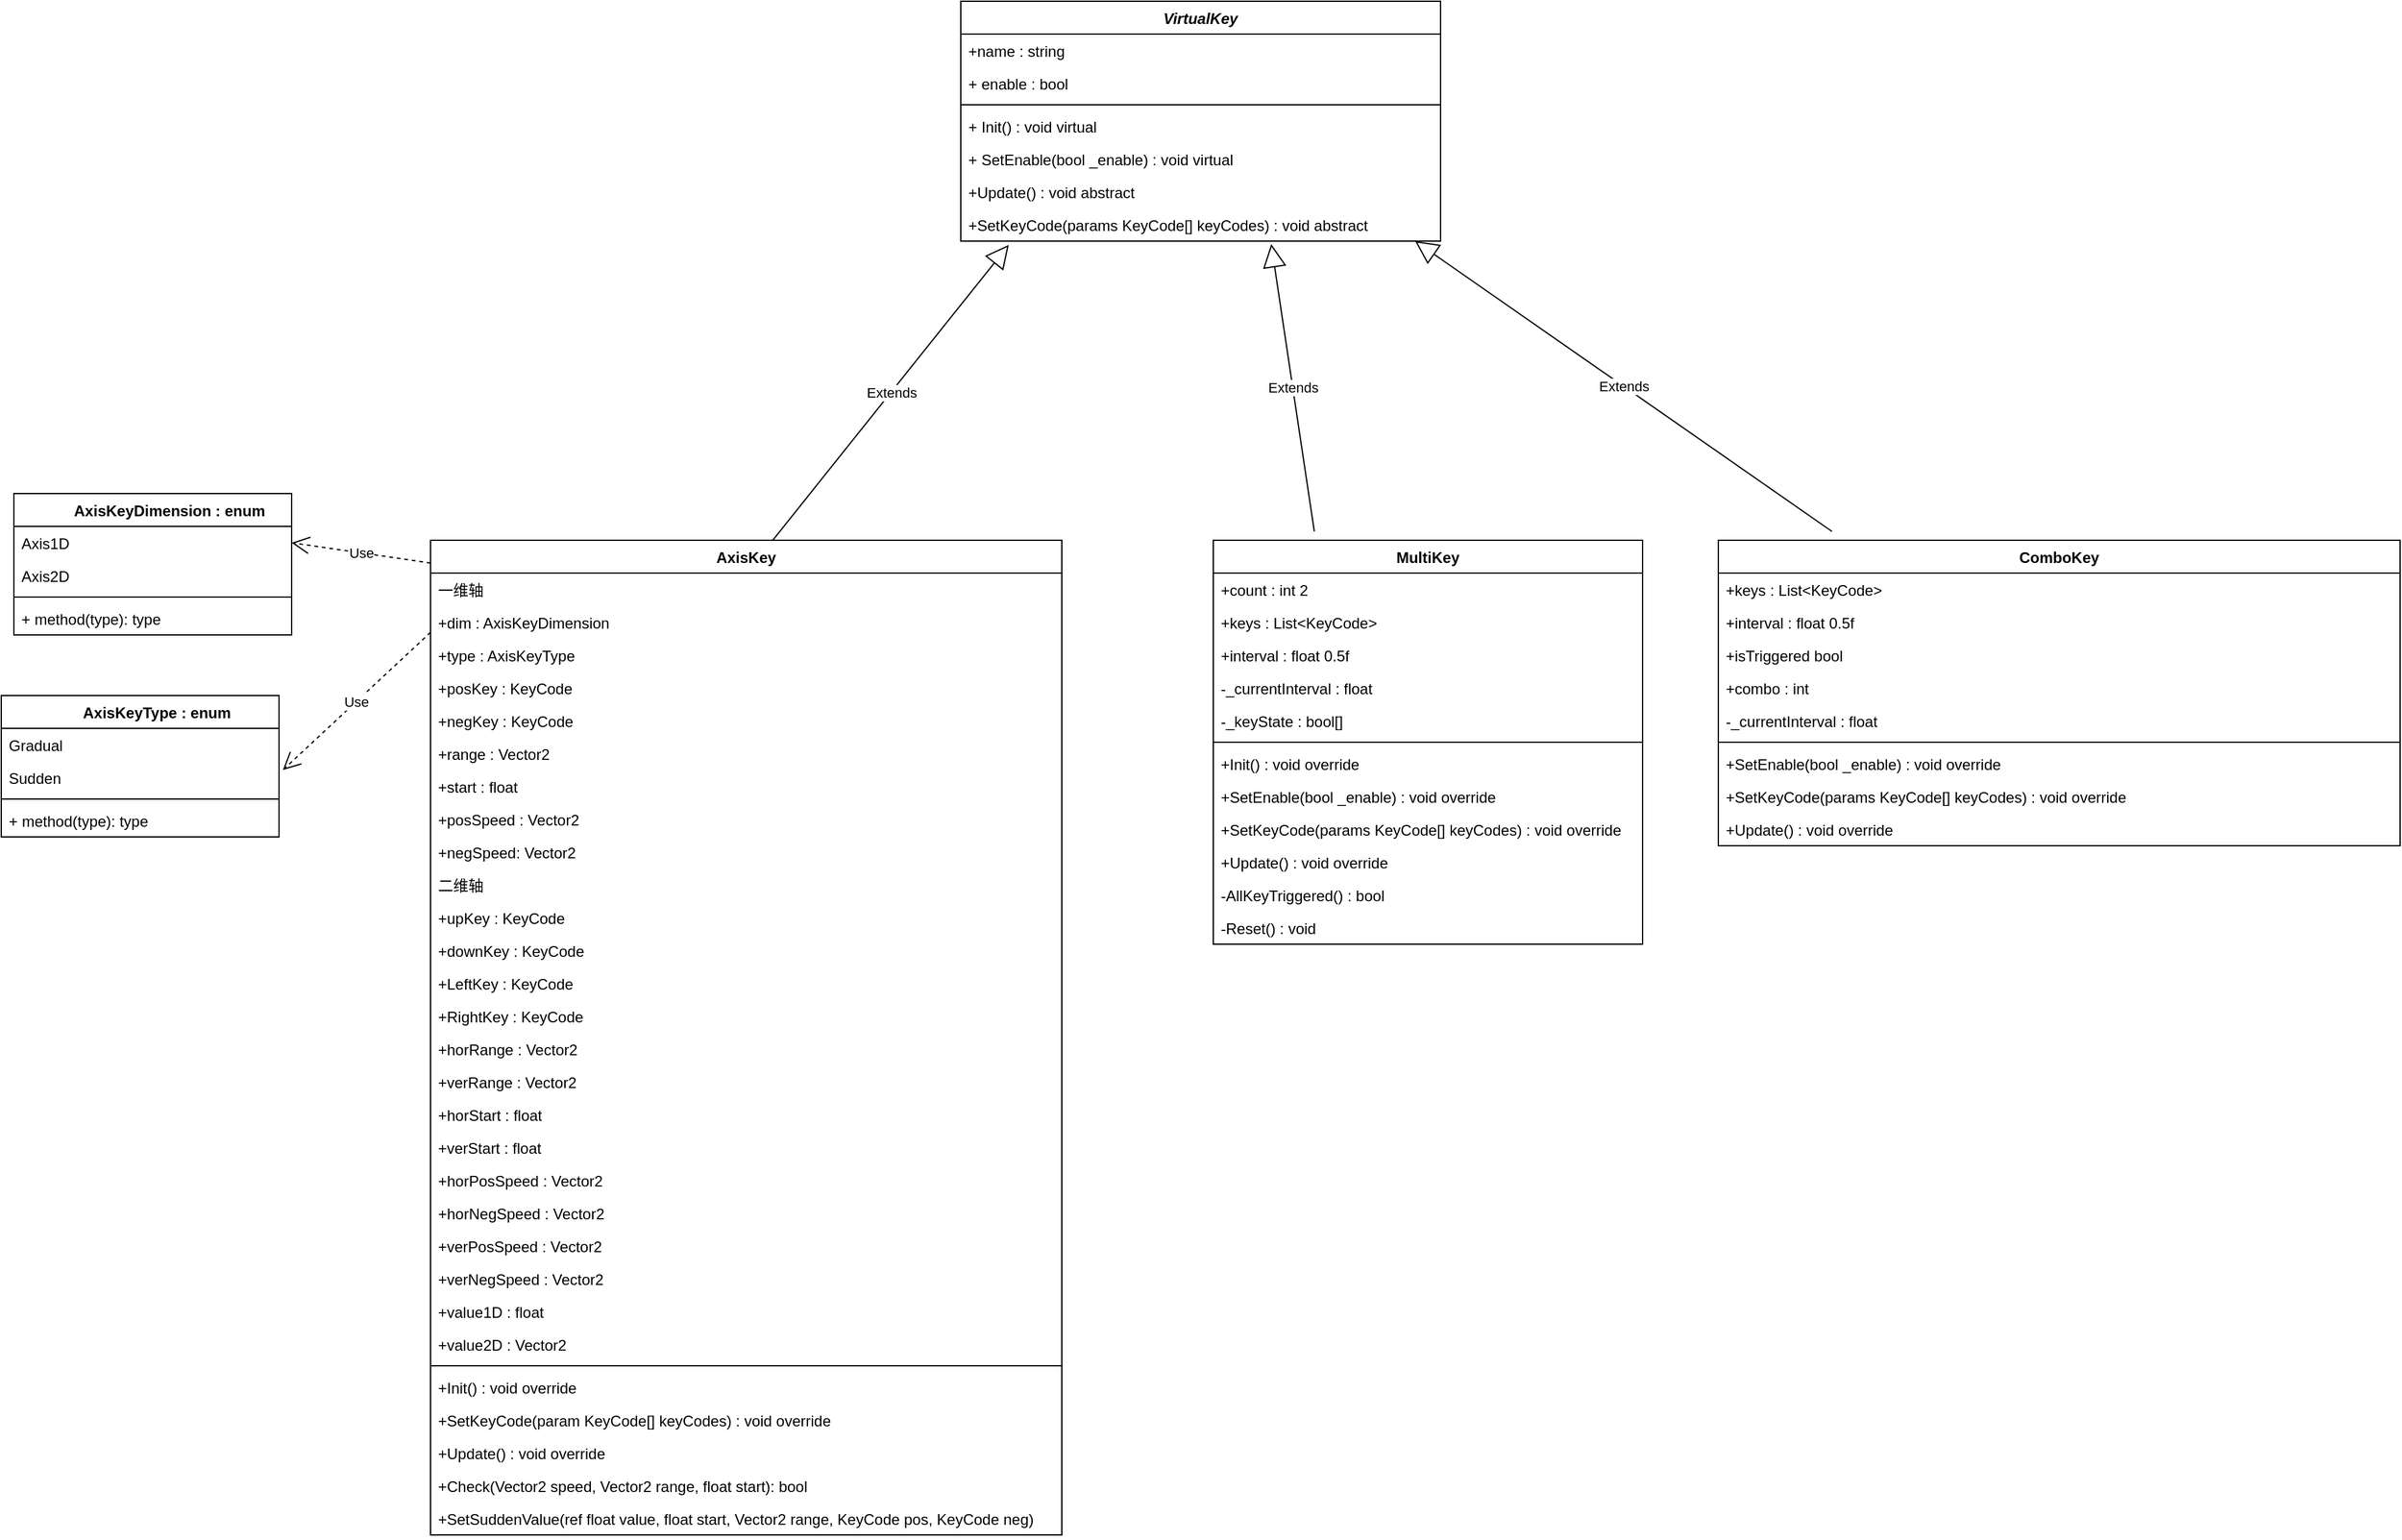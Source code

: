 <mxfile version="26.0.16">
  <diagram id="C5RBs43oDa-KdzZeNtuy" name="Page-1">
    <mxGraphModel dx="1612" dy="457" grid="1" gridSize="10" guides="1" tooltips="1" connect="1" arrows="1" fold="1" page="1" pageScale="1" pageWidth="827" pageHeight="1169" math="0" shadow="0">
      <root>
        <mxCell id="WIyWlLk6GJQsqaUBKTNV-0" />
        <mxCell id="WIyWlLk6GJQsqaUBKTNV-1" parent="WIyWlLk6GJQsqaUBKTNV-0" />
        <mxCell id="GfEQE-91LS-eangu9dl8-4" value="&lt;i&gt;VirtualKey&lt;/i&gt;" style="swimlane;fontStyle=1;align=center;verticalAlign=top;childLayout=stackLayout;horizontal=1;startSize=26;horizontalStack=0;resizeParent=1;resizeParentMax=0;resizeLast=0;collapsible=1;marginBottom=0;whiteSpace=wrap;html=1;" vertex="1" parent="WIyWlLk6GJQsqaUBKTNV-1">
          <mxGeometry x="610" width="380" height="190" as="geometry" />
        </mxCell>
        <mxCell id="GfEQE-91LS-eangu9dl8-5" value="+name : string" style="text;strokeColor=none;fillColor=none;align=left;verticalAlign=top;spacingLeft=4;spacingRight=4;overflow=hidden;rotatable=0;points=[[0,0.5],[1,0.5]];portConstraint=eastwest;whiteSpace=wrap;html=1;" vertex="1" parent="GfEQE-91LS-eangu9dl8-4">
          <mxGeometry y="26" width="380" height="26" as="geometry" />
        </mxCell>
        <mxCell id="GfEQE-91LS-eangu9dl8-9" value="+ enable : bool" style="text;strokeColor=none;fillColor=none;align=left;verticalAlign=top;spacingLeft=4;spacingRight=4;overflow=hidden;rotatable=0;points=[[0,0.5],[1,0.5]];portConstraint=eastwest;whiteSpace=wrap;html=1;" vertex="1" parent="GfEQE-91LS-eangu9dl8-4">
          <mxGeometry y="52" width="380" height="26" as="geometry" />
        </mxCell>
        <mxCell id="GfEQE-91LS-eangu9dl8-6" value="" style="line;strokeWidth=1;fillColor=none;align=left;verticalAlign=middle;spacingTop=-1;spacingLeft=3;spacingRight=3;rotatable=0;labelPosition=right;points=[];portConstraint=eastwest;strokeColor=inherit;" vertex="1" parent="GfEQE-91LS-eangu9dl8-4">
          <mxGeometry y="78" width="380" height="8" as="geometry" />
        </mxCell>
        <mxCell id="GfEQE-91LS-eangu9dl8-7" value="+ Init() : void virtual" style="text;strokeColor=none;fillColor=none;align=left;verticalAlign=top;spacingLeft=4;spacingRight=4;overflow=hidden;rotatable=0;points=[[0,0.5],[1,0.5]];portConstraint=eastwest;whiteSpace=wrap;html=1;" vertex="1" parent="GfEQE-91LS-eangu9dl8-4">
          <mxGeometry y="86" width="380" height="26" as="geometry" />
        </mxCell>
        <mxCell id="GfEQE-91LS-eangu9dl8-10" value="+ SetEnable(bool _enable) : void virtual" style="text;strokeColor=none;fillColor=none;align=left;verticalAlign=top;spacingLeft=4;spacingRight=4;overflow=hidden;rotatable=0;points=[[0,0.5],[1,0.5]];portConstraint=eastwest;whiteSpace=wrap;html=1;" vertex="1" parent="GfEQE-91LS-eangu9dl8-4">
          <mxGeometry y="112" width="380" height="26" as="geometry" />
        </mxCell>
        <mxCell id="GfEQE-91LS-eangu9dl8-11" value="+Update() : void abstract" style="text;strokeColor=none;fillColor=none;align=left;verticalAlign=top;spacingLeft=4;spacingRight=4;overflow=hidden;rotatable=0;points=[[0,0.5],[1,0.5]];portConstraint=eastwest;whiteSpace=wrap;html=1;" vertex="1" parent="GfEQE-91LS-eangu9dl8-4">
          <mxGeometry y="138" width="380" height="26" as="geometry" />
        </mxCell>
        <mxCell id="GfEQE-91LS-eangu9dl8-12" value="+SetKeyCode(params KeyCode[] keyCodes) : void abstract" style="text;strokeColor=none;fillColor=none;align=left;verticalAlign=top;spacingLeft=4;spacingRight=4;overflow=hidden;rotatable=0;points=[[0,0.5],[1,0.5]];portConstraint=eastwest;whiteSpace=wrap;html=1;" vertex="1" parent="GfEQE-91LS-eangu9dl8-4">
          <mxGeometry y="164" width="380" height="26" as="geometry" />
        </mxCell>
        <mxCell id="GfEQE-91LS-eangu9dl8-8" value="Extends" style="endArrow=block;endSize=16;endFill=0;html=1;rounded=0;exitX=0.774;exitY=-0.047;exitDx=0;exitDy=0;exitPerimeter=0;entryX=0.1;entryY=1.115;entryDx=0;entryDy=0;entryPerimeter=0;" edge="1" parent="WIyWlLk6GJQsqaUBKTNV-1" target="GfEQE-91LS-eangu9dl8-12">
          <mxGeometry width="160" relative="1" as="geometry">
            <mxPoint x="460.9" y="427.18" as="sourcePoint" />
            <mxPoint x="620" y="240" as="targetPoint" />
          </mxGeometry>
        </mxCell>
        <mxCell id="GfEQE-91LS-eangu9dl8-13" value="&lt;span style=&quot;white-space: pre;&quot;&gt;&#x9;&lt;/span&gt;AxisKeyDimension : enum" style="swimlane;fontStyle=1;align=center;verticalAlign=top;childLayout=stackLayout;horizontal=1;startSize=26;horizontalStack=0;resizeParent=1;resizeParentMax=0;resizeLast=0;collapsible=1;marginBottom=0;whiteSpace=wrap;html=1;" vertex="1" parent="WIyWlLk6GJQsqaUBKTNV-1">
          <mxGeometry x="-140" y="390" width="220" height="112" as="geometry" />
        </mxCell>
        <mxCell id="GfEQE-91LS-eangu9dl8-14" value="Axis1D&lt;div&gt;&lt;br&gt;&lt;/div&gt;&lt;div&gt;&lt;br&gt;&lt;/div&gt;&lt;div&gt;&lt;br&gt;&lt;/div&gt;" style="text;strokeColor=none;fillColor=none;align=left;verticalAlign=top;spacingLeft=4;spacingRight=4;overflow=hidden;rotatable=0;points=[[0,0.5],[1,0.5]];portConstraint=eastwest;whiteSpace=wrap;html=1;" vertex="1" parent="GfEQE-91LS-eangu9dl8-13">
          <mxGeometry y="26" width="220" height="26" as="geometry" />
        </mxCell>
        <mxCell id="GfEQE-91LS-eangu9dl8-17" value="Axis2D&lt;div&gt;&lt;br&gt;&lt;/div&gt;&lt;div&gt;&lt;br&gt;&lt;/div&gt;&lt;div&gt;&lt;br&gt;&lt;/div&gt;" style="text;strokeColor=none;fillColor=none;align=left;verticalAlign=top;spacingLeft=4;spacingRight=4;overflow=hidden;rotatable=0;points=[[0,0.5],[1,0.5]];portConstraint=eastwest;whiteSpace=wrap;html=1;" vertex="1" parent="GfEQE-91LS-eangu9dl8-13">
          <mxGeometry y="52" width="220" height="26" as="geometry" />
        </mxCell>
        <mxCell id="GfEQE-91LS-eangu9dl8-15" value="" style="line;strokeWidth=1;fillColor=none;align=left;verticalAlign=middle;spacingTop=-1;spacingLeft=3;spacingRight=3;rotatable=0;labelPosition=right;points=[];portConstraint=eastwest;strokeColor=inherit;" vertex="1" parent="GfEQE-91LS-eangu9dl8-13">
          <mxGeometry y="78" width="220" height="8" as="geometry" />
        </mxCell>
        <mxCell id="GfEQE-91LS-eangu9dl8-16" value="+ method(type): type" style="text;strokeColor=none;fillColor=none;align=left;verticalAlign=top;spacingLeft=4;spacingRight=4;overflow=hidden;rotatable=0;points=[[0,0.5],[1,0.5]];portConstraint=eastwest;whiteSpace=wrap;html=1;" vertex="1" parent="GfEQE-91LS-eangu9dl8-13">
          <mxGeometry y="86" width="220" height="26" as="geometry" />
        </mxCell>
        <mxCell id="GfEQE-91LS-eangu9dl8-18" value="Use" style="endArrow=open;endSize=12;dashed=1;html=1;rounded=0;entryX=1;entryY=0.5;entryDx=0;entryDy=0;exitX=0;exitY=0.25;exitDx=0;exitDy=0;" edge="1" parent="WIyWlLk6GJQsqaUBKTNV-1" target="GfEQE-91LS-eangu9dl8-14">
          <mxGeometry width="160" relative="1" as="geometry">
            <mxPoint x="190" y="445" as="sourcePoint" />
            <mxPoint x="160" y="590" as="targetPoint" />
          </mxGeometry>
        </mxCell>
        <mxCell id="GfEQE-91LS-eangu9dl8-19" value="&lt;span style=&quot;white-space: pre;&quot;&gt;&#x9;&lt;/span&gt;AxisKeyType&amp;nbsp;: enum" style="swimlane;fontStyle=1;align=center;verticalAlign=top;childLayout=stackLayout;horizontal=1;startSize=26;horizontalStack=0;resizeParent=1;resizeParentMax=0;resizeLast=0;collapsible=1;marginBottom=0;whiteSpace=wrap;html=1;" vertex="1" parent="WIyWlLk6GJQsqaUBKTNV-1">
          <mxGeometry x="-150" y="550" width="220" height="112" as="geometry" />
        </mxCell>
        <mxCell id="GfEQE-91LS-eangu9dl8-20" value="&lt;div&gt;Gradual&lt;/div&gt;" style="text;strokeColor=none;fillColor=none;align=left;verticalAlign=top;spacingLeft=4;spacingRight=4;overflow=hidden;rotatable=0;points=[[0,0.5],[1,0.5]];portConstraint=eastwest;whiteSpace=wrap;html=1;" vertex="1" parent="GfEQE-91LS-eangu9dl8-19">
          <mxGeometry y="26" width="220" height="26" as="geometry" />
        </mxCell>
        <mxCell id="GfEQE-91LS-eangu9dl8-21" value="&lt;div&gt;Sudden&lt;/div&gt;" style="text;strokeColor=none;fillColor=none;align=left;verticalAlign=top;spacingLeft=4;spacingRight=4;overflow=hidden;rotatable=0;points=[[0,0.5],[1,0.5]];portConstraint=eastwest;whiteSpace=wrap;html=1;" vertex="1" parent="GfEQE-91LS-eangu9dl8-19">
          <mxGeometry y="52" width="220" height="26" as="geometry" />
        </mxCell>
        <mxCell id="GfEQE-91LS-eangu9dl8-22" value="" style="line;strokeWidth=1;fillColor=none;align=left;verticalAlign=middle;spacingTop=-1;spacingLeft=3;spacingRight=3;rotatable=0;labelPosition=right;points=[];portConstraint=eastwest;strokeColor=inherit;" vertex="1" parent="GfEQE-91LS-eangu9dl8-19">
          <mxGeometry y="78" width="220" height="8" as="geometry" />
        </mxCell>
        <mxCell id="GfEQE-91LS-eangu9dl8-23" value="+ method(type): type" style="text;strokeColor=none;fillColor=none;align=left;verticalAlign=top;spacingLeft=4;spacingRight=4;overflow=hidden;rotatable=0;points=[[0,0.5],[1,0.5]];portConstraint=eastwest;whiteSpace=wrap;html=1;" vertex="1" parent="GfEQE-91LS-eangu9dl8-19">
          <mxGeometry y="86" width="220" height="26" as="geometry" />
        </mxCell>
        <mxCell id="GfEQE-91LS-eangu9dl8-24" value="Use" style="endArrow=open;endSize=12;dashed=1;html=1;rounded=0;entryX=1.014;entryY=0.269;entryDx=0;entryDy=0;entryPerimeter=0;" edge="1" parent="WIyWlLk6GJQsqaUBKTNV-1" target="GfEQE-91LS-eangu9dl8-21">
          <mxGeometry width="160" relative="1" as="geometry">
            <mxPoint x="190" y="500" as="sourcePoint" />
            <mxPoint x="100" y="550" as="targetPoint" />
          </mxGeometry>
        </mxCell>
        <mxCell id="GfEQE-91LS-eangu9dl8-25" value="AxisKey" style="swimlane;fontStyle=1;align=center;verticalAlign=top;childLayout=stackLayout;horizontal=1;startSize=26;horizontalStack=0;resizeParent=1;resizeParentMax=0;resizeLast=0;collapsible=1;marginBottom=0;whiteSpace=wrap;html=1;" vertex="1" parent="WIyWlLk6GJQsqaUBKTNV-1">
          <mxGeometry x="190" y="427" width="500" height="788" as="geometry" />
        </mxCell>
        <mxCell id="GfEQE-91LS-eangu9dl8-26" value="一维轴" style="text;strokeColor=none;fillColor=none;align=left;verticalAlign=top;spacingLeft=4;spacingRight=4;overflow=hidden;rotatable=0;points=[[0,0.5],[1,0.5]];portConstraint=eastwest;whiteSpace=wrap;html=1;" vertex="1" parent="GfEQE-91LS-eangu9dl8-25">
          <mxGeometry y="26" width="500" height="26" as="geometry" />
        </mxCell>
        <mxCell id="GfEQE-91LS-eangu9dl8-40" value="+dim : AxisKeyDimension" style="text;strokeColor=none;fillColor=none;align=left;verticalAlign=top;spacingLeft=4;spacingRight=4;overflow=hidden;rotatable=0;points=[[0,0.5],[1,0.5]];portConstraint=eastwest;whiteSpace=wrap;html=1;" vertex="1" parent="GfEQE-91LS-eangu9dl8-25">
          <mxGeometry y="52" width="500" height="26" as="geometry" />
        </mxCell>
        <mxCell id="GfEQE-91LS-eangu9dl8-29" value="+type : AxisKeyType" style="text;strokeColor=none;fillColor=none;align=left;verticalAlign=top;spacingLeft=4;spacingRight=4;overflow=hidden;rotatable=0;points=[[0,0.5],[1,0.5]];portConstraint=eastwest;whiteSpace=wrap;html=1;" vertex="1" parent="GfEQE-91LS-eangu9dl8-25">
          <mxGeometry y="78" width="500" height="26" as="geometry" />
        </mxCell>
        <mxCell id="GfEQE-91LS-eangu9dl8-30" value="+posKey : KeyCode" style="text;strokeColor=none;fillColor=none;align=left;verticalAlign=top;spacingLeft=4;spacingRight=4;overflow=hidden;rotatable=0;points=[[0,0.5],[1,0.5]];portConstraint=eastwest;whiteSpace=wrap;html=1;" vertex="1" parent="GfEQE-91LS-eangu9dl8-25">
          <mxGeometry y="104" width="500" height="26" as="geometry" />
        </mxCell>
        <mxCell id="GfEQE-91LS-eangu9dl8-31" value="+negKey : KeyCode" style="text;strokeColor=none;fillColor=none;align=left;verticalAlign=top;spacingLeft=4;spacingRight=4;overflow=hidden;rotatable=0;points=[[0,0.5],[1,0.5]];portConstraint=eastwest;whiteSpace=wrap;html=1;" vertex="1" parent="GfEQE-91LS-eangu9dl8-25">
          <mxGeometry y="130" width="500" height="26" as="geometry" />
        </mxCell>
        <mxCell id="GfEQE-91LS-eangu9dl8-32" value="+range : Vector2" style="text;strokeColor=none;fillColor=none;align=left;verticalAlign=top;spacingLeft=4;spacingRight=4;overflow=hidden;rotatable=0;points=[[0,0.5],[1,0.5]];portConstraint=eastwest;whiteSpace=wrap;html=1;" vertex="1" parent="GfEQE-91LS-eangu9dl8-25">
          <mxGeometry y="156" width="500" height="26" as="geometry" />
        </mxCell>
        <mxCell id="GfEQE-91LS-eangu9dl8-33" value="+start : float" style="text;strokeColor=none;fillColor=none;align=left;verticalAlign=top;spacingLeft=4;spacingRight=4;overflow=hidden;rotatable=0;points=[[0,0.5],[1,0.5]];portConstraint=eastwest;whiteSpace=wrap;html=1;" vertex="1" parent="GfEQE-91LS-eangu9dl8-25">
          <mxGeometry y="182" width="500" height="26" as="geometry" />
        </mxCell>
        <mxCell id="GfEQE-91LS-eangu9dl8-34" value="+posSpeed : Vector2" style="text;strokeColor=none;fillColor=none;align=left;verticalAlign=top;spacingLeft=4;spacingRight=4;overflow=hidden;rotatable=0;points=[[0,0.5],[1,0.5]];portConstraint=eastwest;whiteSpace=wrap;html=1;" vertex="1" parent="GfEQE-91LS-eangu9dl8-25">
          <mxGeometry y="208" width="500" height="26" as="geometry" />
        </mxCell>
        <mxCell id="GfEQE-91LS-eangu9dl8-35" value="+negSpeed: Vector2" style="text;strokeColor=none;fillColor=none;align=left;verticalAlign=top;spacingLeft=4;spacingRight=4;overflow=hidden;rotatable=0;points=[[0,0.5],[1,0.5]];portConstraint=eastwest;whiteSpace=wrap;html=1;" vertex="1" parent="GfEQE-91LS-eangu9dl8-25">
          <mxGeometry y="234" width="500" height="26" as="geometry" />
        </mxCell>
        <mxCell id="GfEQE-91LS-eangu9dl8-38" value="二维轴" style="text;strokeColor=none;fillColor=none;align=left;verticalAlign=top;spacingLeft=4;spacingRight=4;overflow=hidden;rotatable=0;points=[[0,0.5],[1,0.5]];portConstraint=eastwest;whiteSpace=wrap;html=1;" vertex="1" parent="GfEQE-91LS-eangu9dl8-25">
          <mxGeometry y="260" width="500" height="26" as="geometry" />
        </mxCell>
        <mxCell id="GfEQE-91LS-eangu9dl8-41" value="+upKey : KeyCode" style="text;strokeColor=none;fillColor=none;align=left;verticalAlign=top;spacingLeft=4;spacingRight=4;overflow=hidden;rotatable=0;points=[[0,0.5],[1,0.5]];portConstraint=eastwest;whiteSpace=wrap;html=1;" vertex="1" parent="GfEQE-91LS-eangu9dl8-25">
          <mxGeometry y="286" width="500" height="26" as="geometry" />
        </mxCell>
        <mxCell id="GfEQE-91LS-eangu9dl8-42" value="+downKey : KeyCode" style="text;strokeColor=none;fillColor=none;align=left;verticalAlign=top;spacingLeft=4;spacingRight=4;overflow=hidden;rotatable=0;points=[[0,0.5],[1,0.5]];portConstraint=eastwest;whiteSpace=wrap;html=1;" vertex="1" parent="GfEQE-91LS-eangu9dl8-25">
          <mxGeometry y="312" width="500" height="26" as="geometry" />
        </mxCell>
        <mxCell id="GfEQE-91LS-eangu9dl8-43" value="+LeftKey : KeyCode" style="text;strokeColor=none;fillColor=none;align=left;verticalAlign=top;spacingLeft=4;spacingRight=4;overflow=hidden;rotatable=0;points=[[0,0.5],[1,0.5]];portConstraint=eastwest;whiteSpace=wrap;html=1;" vertex="1" parent="GfEQE-91LS-eangu9dl8-25">
          <mxGeometry y="338" width="500" height="26" as="geometry" />
        </mxCell>
        <mxCell id="GfEQE-91LS-eangu9dl8-44" value="+RightKey : KeyCode" style="text;strokeColor=none;fillColor=none;align=left;verticalAlign=top;spacingLeft=4;spacingRight=4;overflow=hidden;rotatable=0;points=[[0,0.5],[1,0.5]];portConstraint=eastwest;whiteSpace=wrap;html=1;" vertex="1" parent="GfEQE-91LS-eangu9dl8-25">
          <mxGeometry y="364" width="500" height="26" as="geometry" />
        </mxCell>
        <mxCell id="GfEQE-91LS-eangu9dl8-45" value="+horRange : Vector2" style="text;strokeColor=none;fillColor=none;align=left;verticalAlign=top;spacingLeft=4;spacingRight=4;overflow=hidden;rotatable=0;points=[[0,0.5],[1,0.5]];portConstraint=eastwest;whiteSpace=wrap;html=1;" vertex="1" parent="GfEQE-91LS-eangu9dl8-25">
          <mxGeometry y="390" width="500" height="26" as="geometry" />
        </mxCell>
        <mxCell id="GfEQE-91LS-eangu9dl8-46" value="+verRange : Vector2" style="text;strokeColor=none;fillColor=none;align=left;verticalAlign=top;spacingLeft=4;spacingRight=4;overflow=hidden;rotatable=0;points=[[0,0.5],[1,0.5]];portConstraint=eastwest;whiteSpace=wrap;html=1;" vertex="1" parent="GfEQE-91LS-eangu9dl8-25">
          <mxGeometry y="416" width="500" height="26" as="geometry" />
        </mxCell>
        <mxCell id="GfEQE-91LS-eangu9dl8-47" value="+horStart : float" style="text;strokeColor=none;fillColor=none;align=left;verticalAlign=top;spacingLeft=4;spacingRight=4;overflow=hidden;rotatable=0;points=[[0,0.5],[1,0.5]];portConstraint=eastwest;whiteSpace=wrap;html=1;" vertex="1" parent="GfEQE-91LS-eangu9dl8-25">
          <mxGeometry y="442" width="500" height="26" as="geometry" />
        </mxCell>
        <mxCell id="GfEQE-91LS-eangu9dl8-48" value="+verStart : float" style="text;strokeColor=none;fillColor=none;align=left;verticalAlign=top;spacingLeft=4;spacingRight=4;overflow=hidden;rotatable=0;points=[[0,0.5],[1,0.5]];portConstraint=eastwest;whiteSpace=wrap;html=1;" vertex="1" parent="GfEQE-91LS-eangu9dl8-25">
          <mxGeometry y="468" width="500" height="26" as="geometry" />
        </mxCell>
        <mxCell id="GfEQE-91LS-eangu9dl8-49" value="+horPosSpeed : Vector2" style="text;strokeColor=none;fillColor=none;align=left;verticalAlign=top;spacingLeft=4;spacingRight=4;overflow=hidden;rotatable=0;points=[[0,0.5],[1,0.5]];portConstraint=eastwest;whiteSpace=wrap;html=1;" vertex="1" parent="GfEQE-91LS-eangu9dl8-25">
          <mxGeometry y="494" width="500" height="26" as="geometry" />
        </mxCell>
        <mxCell id="GfEQE-91LS-eangu9dl8-50" value="+horNegSpeed : Vector2" style="text;strokeColor=none;fillColor=none;align=left;verticalAlign=top;spacingLeft=4;spacingRight=4;overflow=hidden;rotatable=0;points=[[0,0.5],[1,0.5]];portConstraint=eastwest;whiteSpace=wrap;html=1;" vertex="1" parent="GfEQE-91LS-eangu9dl8-25">
          <mxGeometry y="520" width="500" height="26" as="geometry" />
        </mxCell>
        <mxCell id="GfEQE-91LS-eangu9dl8-51" value="+verPosSpeed : Vector2" style="text;strokeColor=none;fillColor=none;align=left;verticalAlign=top;spacingLeft=4;spacingRight=4;overflow=hidden;rotatable=0;points=[[0,0.5],[1,0.5]];portConstraint=eastwest;whiteSpace=wrap;html=1;" vertex="1" parent="GfEQE-91LS-eangu9dl8-25">
          <mxGeometry y="546" width="500" height="26" as="geometry" />
        </mxCell>
        <mxCell id="GfEQE-91LS-eangu9dl8-52" value="+verNegSpeed : Vector2" style="text;strokeColor=none;fillColor=none;align=left;verticalAlign=top;spacingLeft=4;spacingRight=4;overflow=hidden;rotatable=0;points=[[0,0.5],[1,0.5]];portConstraint=eastwest;whiteSpace=wrap;html=1;" vertex="1" parent="GfEQE-91LS-eangu9dl8-25">
          <mxGeometry y="572" width="500" height="26" as="geometry" />
        </mxCell>
        <mxCell id="GfEQE-91LS-eangu9dl8-53" value="+value1D : float" style="text;strokeColor=none;fillColor=none;align=left;verticalAlign=top;spacingLeft=4;spacingRight=4;overflow=hidden;rotatable=0;points=[[0,0.5],[1,0.5]];portConstraint=eastwest;whiteSpace=wrap;html=1;" vertex="1" parent="GfEQE-91LS-eangu9dl8-25">
          <mxGeometry y="598" width="500" height="26" as="geometry" />
        </mxCell>
        <mxCell id="GfEQE-91LS-eangu9dl8-54" value="+value2D : Vector2" style="text;strokeColor=none;fillColor=none;align=left;verticalAlign=top;spacingLeft=4;spacingRight=4;overflow=hidden;rotatable=0;points=[[0,0.5],[1,0.5]];portConstraint=eastwest;whiteSpace=wrap;html=1;" vertex="1" parent="GfEQE-91LS-eangu9dl8-25">
          <mxGeometry y="624" width="500" height="26" as="geometry" />
        </mxCell>
        <mxCell id="GfEQE-91LS-eangu9dl8-27" value="" style="line;strokeWidth=1;fillColor=none;align=left;verticalAlign=middle;spacingTop=-1;spacingLeft=3;spacingRight=3;rotatable=0;labelPosition=right;points=[];portConstraint=eastwest;strokeColor=inherit;" vertex="1" parent="GfEQE-91LS-eangu9dl8-25">
          <mxGeometry y="650" width="500" height="8" as="geometry" />
        </mxCell>
        <mxCell id="GfEQE-91LS-eangu9dl8-28" value="+Init() : void override" style="text;strokeColor=none;fillColor=none;align=left;verticalAlign=top;spacingLeft=4;spacingRight=4;overflow=hidden;rotatable=0;points=[[0,0.5],[1,0.5]];portConstraint=eastwest;whiteSpace=wrap;html=1;" vertex="1" parent="GfEQE-91LS-eangu9dl8-25">
          <mxGeometry y="658" width="500" height="26" as="geometry" />
        </mxCell>
        <mxCell id="GfEQE-91LS-eangu9dl8-55" value="+SetKeyCode(param KeyCode[] keyCodes) : void override" style="text;strokeColor=none;fillColor=none;align=left;verticalAlign=top;spacingLeft=4;spacingRight=4;overflow=hidden;rotatable=0;points=[[0,0.5],[1,0.5]];portConstraint=eastwest;whiteSpace=wrap;html=1;" vertex="1" parent="GfEQE-91LS-eangu9dl8-25">
          <mxGeometry y="684" width="500" height="26" as="geometry" />
        </mxCell>
        <mxCell id="GfEQE-91LS-eangu9dl8-56" value="+Update() : void override" style="text;strokeColor=none;fillColor=none;align=left;verticalAlign=top;spacingLeft=4;spacingRight=4;overflow=hidden;rotatable=0;points=[[0,0.5],[1,0.5]];portConstraint=eastwest;whiteSpace=wrap;html=1;" vertex="1" parent="GfEQE-91LS-eangu9dl8-25">
          <mxGeometry y="710" width="500" height="26" as="geometry" />
        </mxCell>
        <mxCell id="GfEQE-91LS-eangu9dl8-58" value="+Check(Vector2 speed, Vector2 range, float start): bool" style="text;strokeColor=none;fillColor=none;align=left;verticalAlign=top;spacingLeft=4;spacingRight=4;overflow=hidden;rotatable=0;points=[[0,0.5],[1,0.5]];portConstraint=eastwest;whiteSpace=wrap;html=1;" vertex="1" parent="GfEQE-91LS-eangu9dl8-25">
          <mxGeometry y="736" width="500" height="26" as="geometry" />
        </mxCell>
        <mxCell id="GfEQE-91LS-eangu9dl8-57" value="+SetSuddenValue(ref float value, float start, Vector2 range, KeyCode pos, KeyCode neg)" style="text;strokeColor=none;fillColor=none;align=left;verticalAlign=top;spacingLeft=4;spacingRight=4;overflow=hidden;rotatable=0;points=[[0,0.5],[1,0.5]];portConstraint=eastwest;whiteSpace=wrap;html=1;" vertex="1" parent="GfEQE-91LS-eangu9dl8-25">
          <mxGeometry y="762" width="500" height="26" as="geometry" />
        </mxCell>
        <mxCell id="GfEQE-91LS-eangu9dl8-59" value="MultiKey" style="swimlane;fontStyle=1;align=center;verticalAlign=top;childLayout=stackLayout;horizontal=1;startSize=26;horizontalStack=0;resizeParent=1;resizeParentMax=0;resizeLast=0;collapsible=1;marginBottom=0;whiteSpace=wrap;html=1;" vertex="1" parent="WIyWlLk6GJQsqaUBKTNV-1">
          <mxGeometry x="810" y="427" width="340" height="320" as="geometry" />
        </mxCell>
        <mxCell id="GfEQE-91LS-eangu9dl8-60" value="+count : int 2" style="text;strokeColor=none;fillColor=none;align=left;verticalAlign=top;spacingLeft=4;spacingRight=4;overflow=hidden;rotatable=0;points=[[0,0.5],[1,0.5]];portConstraint=eastwest;whiteSpace=wrap;html=1;" vertex="1" parent="GfEQE-91LS-eangu9dl8-59">
          <mxGeometry y="26" width="340" height="26" as="geometry" />
        </mxCell>
        <mxCell id="GfEQE-91LS-eangu9dl8-64" value="+keys : List&amp;lt;KeyCode&amp;gt;" style="text;strokeColor=none;fillColor=none;align=left;verticalAlign=top;spacingLeft=4;spacingRight=4;overflow=hidden;rotatable=0;points=[[0,0.5],[1,0.5]];portConstraint=eastwest;whiteSpace=wrap;html=1;" vertex="1" parent="GfEQE-91LS-eangu9dl8-59">
          <mxGeometry y="52" width="340" height="26" as="geometry" />
        </mxCell>
        <mxCell id="GfEQE-91LS-eangu9dl8-65" value="+interval : float 0.5f" style="text;strokeColor=none;fillColor=none;align=left;verticalAlign=top;spacingLeft=4;spacingRight=4;overflow=hidden;rotatable=0;points=[[0,0.5],[1,0.5]];portConstraint=eastwest;whiteSpace=wrap;html=1;" vertex="1" parent="GfEQE-91LS-eangu9dl8-59">
          <mxGeometry y="78" width="340" height="26" as="geometry" />
        </mxCell>
        <mxCell id="GfEQE-91LS-eangu9dl8-66" value="-_currentInterval : float" style="text;strokeColor=none;fillColor=none;align=left;verticalAlign=top;spacingLeft=4;spacingRight=4;overflow=hidden;rotatable=0;points=[[0,0.5],[1,0.5]];portConstraint=eastwest;whiteSpace=wrap;html=1;" vertex="1" parent="GfEQE-91LS-eangu9dl8-59">
          <mxGeometry y="104" width="340" height="26" as="geometry" />
        </mxCell>
        <mxCell id="GfEQE-91LS-eangu9dl8-67" value="-_keyState : bool[]" style="text;strokeColor=none;fillColor=none;align=left;verticalAlign=top;spacingLeft=4;spacingRight=4;overflow=hidden;rotatable=0;points=[[0,0.5],[1,0.5]];portConstraint=eastwest;whiteSpace=wrap;html=1;" vertex="1" parent="GfEQE-91LS-eangu9dl8-59">
          <mxGeometry y="130" width="340" height="26" as="geometry" />
        </mxCell>
        <mxCell id="GfEQE-91LS-eangu9dl8-61" value="" style="line;strokeWidth=1;fillColor=none;align=left;verticalAlign=middle;spacingTop=-1;spacingLeft=3;spacingRight=3;rotatable=0;labelPosition=right;points=[];portConstraint=eastwest;strokeColor=inherit;" vertex="1" parent="GfEQE-91LS-eangu9dl8-59">
          <mxGeometry y="156" width="340" height="8" as="geometry" />
        </mxCell>
        <mxCell id="GfEQE-91LS-eangu9dl8-62" value="+Init() : void override" style="text;strokeColor=none;fillColor=none;align=left;verticalAlign=top;spacingLeft=4;spacingRight=4;overflow=hidden;rotatable=0;points=[[0,0.5],[1,0.5]];portConstraint=eastwest;whiteSpace=wrap;html=1;" vertex="1" parent="GfEQE-91LS-eangu9dl8-59">
          <mxGeometry y="164" width="340" height="26" as="geometry" />
        </mxCell>
        <mxCell id="GfEQE-91LS-eangu9dl8-68" value="+SetEnable(bool _enable) : void override" style="text;strokeColor=none;fillColor=none;align=left;verticalAlign=top;spacingLeft=4;spacingRight=4;overflow=hidden;rotatable=0;points=[[0,0.5],[1,0.5]];portConstraint=eastwest;whiteSpace=wrap;html=1;" vertex="1" parent="GfEQE-91LS-eangu9dl8-59">
          <mxGeometry y="190" width="340" height="26" as="geometry" />
        </mxCell>
        <mxCell id="GfEQE-91LS-eangu9dl8-69" value="+SetKeyCode(params KeyCode[] keyCodes) : void override" style="text;strokeColor=none;fillColor=none;align=left;verticalAlign=top;spacingLeft=4;spacingRight=4;overflow=hidden;rotatable=0;points=[[0,0.5],[1,0.5]];portConstraint=eastwest;whiteSpace=wrap;html=1;" vertex="1" parent="GfEQE-91LS-eangu9dl8-59">
          <mxGeometry y="216" width="340" height="26" as="geometry" />
        </mxCell>
        <mxCell id="GfEQE-91LS-eangu9dl8-70" value="+Update() : void override" style="text;strokeColor=none;fillColor=none;align=left;verticalAlign=top;spacingLeft=4;spacingRight=4;overflow=hidden;rotatable=0;points=[[0,0.5],[1,0.5]];portConstraint=eastwest;whiteSpace=wrap;html=1;" vertex="1" parent="GfEQE-91LS-eangu9dl8-59">
          <mxGeometry y="242" width="340" height="26" as="geometry" />
        </mxCell>
        <mxCell id="GfEQE-91LS-eangu9dl8-71" value="-AllKeyTriggered() : bool&amp;nbsp;" style="text;strokeColor=none;fillColor=none;align=left;verticalAlign=top;spacingLeft=4;spacingRight=4;overflow=hidden;rotatable=0;points=[[0,0.5],[1,0.5]];portConstraint=eastwest;whiteSpace=wrap;html=1;" vertex="1" parent="GfEQE-91LS-eangu9dl8-59">
          <mxGeometry y="268" width="340" height="26" as="geometry" />
        </mxCell>
        <mxCell id="GfEQE-91LS-eangu9dl8-72" value="-Reset() : void" style="text;strokeColor=none;fillColor=none;align=left;verticalAlign=top;spacingLeft=4;spacingRight=4;overflow=hidden;rotatable=0;points=[[0,0.5],[1,0.5]];portConstraint=eastwest;whiteSpace=wrap;html=1;" vertex="1" parent="GfEQE-91LS-eangu9dl8-59">
          <mxGeometry y="294" width="340" height="26" as="geometry" />
        </mxCell>
        <mxCell id="GfEQE-91LS-eangu9dl8-63" value="Extends" style="endArrow=block;endSize=16;endFill=0;html=1;rounded=0;entryX=0.647;entryY=1.089;entryDx=0;entryDy=0;entryPerimeter=0;" edge="1" parent="WIyWlLk6GJQsqaUBKTNV-1" target="GfEQE-91LS-eangu9dl8-12">
          <mxGeometry width="160" relative="1" as="geometry">
            <mxPoint x="890" y="420" as="sourcePoint" />
            <mxPoint x="1060" y="290" as="targetPoint" />
          </mxGeometry>
        </mxCell>
        <mxCell id="GfEQE-91LS-eangu9dl8-73" value="ComboKey" style="swimlane;fontStyle=1;align=center;verticalAlign=top;childLayout=stackLayout;horizontal=1;startSize=26;horizontalStack=0;resizeParent=1;resizeParentMax=0;resizeLast=0;collapsible=1;marginBottom=0;whiteSpace=wrap;html=1;" vertex="1" parent="WIyWlLk6GJQsqaUBKTNV-1">
          <mxGeometry x="1210" y="427" width="540" height="242" as="geometry" />
        </mxCell>
        <mxCell id="GfEQE-91LS-eangu9dl8-74" value="+keys : List&amp;lt;KeyCode&amp;gt;" style="text;strokeColor=none;fillColor=none;align=left;verticalAlign=top;spacingLeft=4;spacingRight=4;overflow=hidden;rotatable=0;points=[[0,0.5],[1,0.5]];portConstraint=eastwest;whiteSpace=wrap;html=1;" vertex="1" parent="GfEQE-91LS-eangu9dl8-73">
          <mxGeometry y="26" width="540" height="26" as="geometry" />
        </mxCell>
        <mxCell id="GfEQE-91LS-eangu9dl8-77" value="+interval : float 0.5f" style="text;strokeColor=none;fillColor=none;align=left;verticalAlign=top;spacingLeft=4;spacingRight=4;overflow=hidden;rotatable=0;points=[[0,0.5],[1,0.5]];portConstraint=eastwest;whiteSpace=wrap;html=1;" vertex="1" parent="GfEQE-91LS-eangu9dl8-73">
          <mxGeometry y="52" width="540" height="26" as="geometry" />
        </mxCell>
        <mxCell id="GfEQE-91LS-eangu9dl8-78" value="+isTriggered bool" style="text;strokeColor=none;fillColor=none;align=left;verticalAlign=top;spacingLeft=4;spacingRight=4;overflow=hidden;rotatable=0;points=[[0,0.5],[1,0.5]];portConstraint=eastwest;whiteSpace=wrap;html=1;" vertex="1" parent="GfEQE-91LS-eangu9dl8-73">
          <mxGeometry y="78" width="540" height="26" as="geometry" />
        </mxCell>
        <mxCell id="GfEQE-91LS-eangu9dl8-79" value="+combo : int" style="text;strokeColor=none;fillColor=none;align=left;verticalAlign=top;spacingLeft=4;spacingRight=4;overflow=hidden;rotatable=0;points=[[0,0.5],[1,0.5]];portConstraint=eastwest;whiteSpace=wrap;html=1;" vertex="1" parent="GfEQE-91LS-eangu9dl8-73">
          <mxGeometry y="104" width="540" height="26" as="geometry" />
        </mxCell>
        <mxCell id="GfEQE-91LS-eangu9dl8-80" value="-_currentInterval : float" style="text;strokeColor=none;fillColor=none;align=left;verticalAlign=top;spacingLeft=4;spacingRight=4;overflow=hidden;rotatable=0;points=[[0,0.5],[1,0.5]];portConstraint=eastwest;whiteSpace=wrap;html=1;" vertex="1" parent="GfEQE-91LS-eangu9dl8-73">
          <mxGeometry y="130" width="540" height="26" as="geometry" />
        </mxCell>
        <mxCell id="GfEQE-91LS-eangu9dl8-75" value="" style="line;strokeWidth=1;fillColor=none;align=left;verticalAlign=middle;spacingTop=-1;spacingLeft=3;spacingRight=3;rotatable=0;labelPosition=right;points=[];portConstraint=eastwest;strokeColor=inherit;" vertex="1" parent="GfEQE-91LS-eangu9dl8-73">
          <mxGeometry y="156" width="540" height="8" as="geometry" />
        </mxCell>
        <mxCell id="GfEQE-91LS-eangu9dl8-76" value="+SetEnable(bool _enable) : void override" style="text;strokeColor=none;fillColor=none;align=left;verticalAlign=top;spacingLeft=4;spacingRight=4;overflow=hidden;rotatable=0;points=[[0,0.5],[1,0.5]];portConstraint=eastwest;whiteSpace=wrap;html=1;" vertex="1" parent="GfEQE-91LS-eangu9dl8-73">
          <mxGeometry y="164" width="540" height="26" as="geometry" />
        </mxCell>
        <mxCell id="GfEQE-91LS-eangu9dl8-82" value="+SetKeyCode(params KeyCode[] keyCodes) : void override" style="text;strokeColor=none;fillColor=none;align=left;verticalAlign=top;spacingLeft=4;spacingRight=4;overflow=hidden;rotatable=0;points=[[0,0.5],[1,0.5]];portConstraint=eastwest;whiteSpace=wrap;html=1;" vertex="1" parent="GfEQE-91LS-eangu9dl8-73">
          <mxGeometry y="190" width="540" height="26" as="geometry" />
        </mxCell>
        <mxCell id="GfEQE-91LS-eangu9dl8-83" value="+Update() : void override" style="text;strokeColor=none;fillColor=none;align=left;verticalAlign=top;spacingLeft=4;spacingRight=4;overflow=hidden;rotatable=0;points=[[0,0.5],[1,0.5]];portConstraint=eastwest;whiteSpace=wrap;html=1;" vertex="1" parent="GfEQE-91LS-eangu9dl8-73">
          <mxGeometry y="216" width="540" height="26" as="geometry" />
        </mxCell>
        <mxCell id="GfEQE-91LS-eangu9dl8-81" value="Extends" style="endArrow=block;endSize=16;endFill=0;html=1;rounded=0;entryX=0.947;entryY=1;entryDx=0;entryDy=0;entryPerimeter=0;" edge="1" parent="WIyWlLk6GJQsqaUBKTNV-1" target="GfEQE-91LS-eangu9dl8-12">
          <mxGeometry width="160" relative="1" as="geometry">
            <mxPoint x="1300" y="420" as="sourcePoint" />
            <mxPoint x="1270" y="370" as="targetPoint" />
          </mxGeometry>
        </mxCell>
      </root>
    </mxGraphModel>
  </diagram>
</mxfile>
